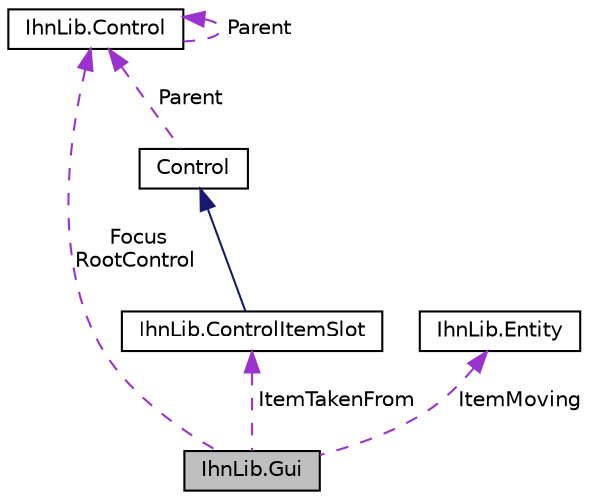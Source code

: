 digraph "IhnLib.Gui"
{
  edge [fontname="Helvetica",fontsize="10",labelfontname="Helvetica",labelfontsize="10"];
  node [fontname="Helvetica",fontsize="10",shape=record];
  Node1 [label="IhnLib.Gui",height=0.2,width=0.4,color="black", fillcolor="grey75", style="filled" fontcolor="black"];
  Node2 -> Node1 [dir="back",color="darkorchid3",fontsize="10",style="dashed",label=" Focus\nRootControl" ,fontname="Helvetica"];
  Node2 [label="IhnLib.Control",height=0.2,width=0.4,color="black", fillcolor="white", style="filled",URL="$class_ihn_lib_1_1_control.html"];
  Node2 -> Node2 [dir="back",color="darkorchid3",fontsize="10",style="dashed",label=" Parent" ,fontname="Helvetica"];
  Node3 -> Node1 [dir="back",color="darkorchid3",fontsize="10",style="dashed",label=" ItemMoving" ,fontname="Helvetica"];
  Node3 [label="IhnLib.Entity",height=0.2,width=0.4,color="black", fillcolor="white", style="filled",URL="$class_ihn_lib_1_1_entity.html"];
  Node4 -> Node1 [dir="back",color="darkorchid3",fontsize="10",style="dashed",label=" ItemTakenFrom" ,fontname="Helvetica"];
  Node4 [label="IhnLib.ControlItemSlot",height=0.2,width=0.4,color="black", fillcolor="white", style="filled",URL="$class_ihn_lib_1_1_control_item_slot.html"];
  Node5 -> Node4 [dir="back",color="midnightblue",fontsize="10",style="solid",fontname="Helvetica"];
  Node5 [label="Control",height=0.2,width=0.4,color="black", fillcolor="white", style="filled",URL="$class_ihn_lib_1_1_control.html"];
  Node2 -> Node5 [dir="back",color="darkorchid3",fontsize="10",style="dashed",label=" Parent" ,fontname="Helvetica"];
}
